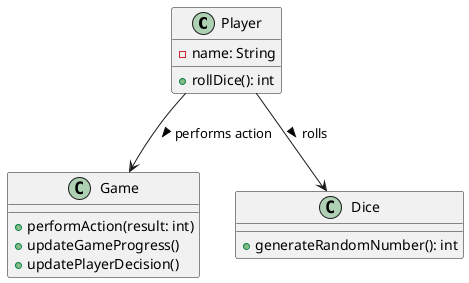 @startuml
class Player {
    - name: String
    + rollDice(): int
}

class Game {
    + performAction(result: int)
    + updateGameProgress()
    + updatePlayerDecision()
}

class Dice {
    + generateRandomNumber(): int
}

Player --> Dice : rolls >
Player --> Game : performs action >
@enduml